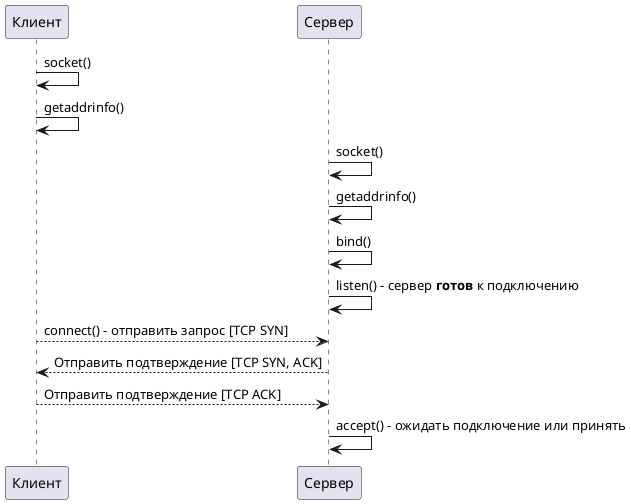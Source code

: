 @startuml

Клиент -> Клиент : socket()
Клиент -> Клиент : getaddrinfo()

Сервер -> Сервер : socket()
Сервер -> Сервер : getaddrinfo()
Сервер -> Сервер : bind()
Сервер -> Сервер : listen() - сервер **готов** к подключению

Клиент --> Сервер : connect() - отправить запрос [TCP SYN]
Клиент <-- Сервер : Отправить подтверждение [TCP SYN, ACK]
Клиент --> Сервер : Отправить подтверждение [TCP ACK]

Сервер -> Сервер : accept() - ожидать подключение или принять

@enduml
